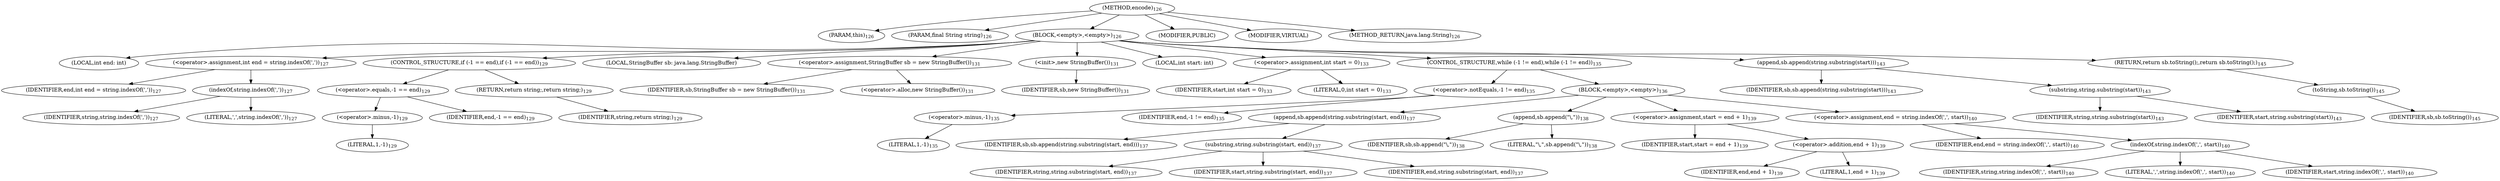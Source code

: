 digraph "encode" {  
"244" [label = <(METHOD,encode)<SUB>126</SUB>> ]
"245" [label = <(PARAM,this)<SUB>126</SUB>> ]
"246" [label = <(PARAM,final String string)<SUB>126</SUB>> ]
"247" [label = <(BLOCK,&lt;empty&gt;,&lt;empty&gt;)<SUB>126</SUB>> ]
"248" [label = <(LOCAL,int end: int)> ]
"249" [label = <(&lt;operator&gt;.assignment,int end = string.indexOf(','))<SUB>127</SUB>> ]
"250" [label = <(IDENTIFIER,end,int end = string.indexOf(','))<SUB>127</SUB>> ]
"251" [label = <(indexOf,string.indexOf(','))<SUB>127</SUB>> ]
"252" [label = <(IDENTIFIER,string,string.indexOf(','))<SUB>127</SUB>> ]
"253" [label = <(LITERAL,',',string.indexOf(','))<SUB>127</SUB>> ]
"254" [label = <(CONTROL_STRUCTURE,if (-1 == end),if (-1 == end))<SUB>129</SUB>> ]
"255" [label = <(&lt;operator&gt;.equals,-1 == end)<SUB>129</SUB>> ]
"256" [label = <(&lt;operator&gt;.minus,-1)<SUB>129</SUB>> ]
"257" [label = <(LITERAL,1,-1)<SUB>129</SUB>> ]
"258" [label = <(IDENTIFIER,end,-1 == end)<SUB>129</SUB>> ]
"259" [label = <(RETURN,return string;,return string;)<SUB>129</SUB>> ]
"260" [label = <(IDENTIFIER,string,return string;)<SUB>129</SUB>> ]
"32" [label = <(LOCAL,StringBuffer sb: java.lang.StringBuffer)> ]
"261" [label = <(&lt;operator&gt;.assignment,StringBuffer sb = new StringBuffer())<SUB>131</SUB>> ]
"262" [label = <(IDENTIFIER,sb,StringBuffer sb = new StringBuffer())<SUB>131</SUB>> ]
"263" [label = <(&lt;operator&gt;.alloc,new StringBuffer())<SUB>131</SUB>> ]
"264" [label = <(&lt;init&gt;,new StringBuffer())<SUB>131</SUB>> ]
"31" [label = <(IDENTIFIER,sb,new StringBuffer())<SUB>131</SUB>> ]
"265" [label = <(LOCAL,int start: int)> ]
"266" [label = <(&lt;operator&gt;.assignment,int start = 0)<SUB>133</SUB>> ]
"267" [label = <(IDENTIFIER,start,int start = 0)<SUB>133</SUB>> ]
"268" [label = <(LITERAL,0,int start = 0)<SUB>133</SUB>> ]
"269" [label = <(CONTROL_STRUCTURE,while (-1 != end),while (-1 != end))<SUB>135</SUB>> ]
"270" [label = <(&lt;operator&gt;.notEquals,-1 != end)<SUB>135</SUB>> ]
"271" [label = <(&lt;operator&gt;.minus,-1)<SUB>135</SUB>> ]
"272" [label = <(LITERAL,1,-1)<SUB>135</SUB>> ]
"273" [label = <(IDENTIFIER,end,-1 != end)<SUB>135</SUB>> ]
"274" [label = <(BLOCK,&lt;empty&gt;,&lt;empty&gt;)<SUB>136</SUB>> ]
"275" [label = <(append,sb.append(string.substring(start, end)))<SUB>137</SUB>> ]
"276" [label = <(IDENTIFIER,sb,sb.append(string.substring(start, end)))<SUB>137</SUB>> ]
"277" [label = <(substring,string.substring(start, end))<SUB>137</SUB>> ]
"278" [label = <(IDENTIFIER,string,string.substring(start, end))<SUB>137</SUB>> ]
"279" [label = <(IDENTIFIER,start,string.substring(start, end))<SUB>137</SUB>> ]
"280" [label = <(IDENTIFIER,end,string.substring(start, end))<SUB>137</SUB>> ]
"281" [label = <(append,sb.append(&quot;\\,&quot;))<SUB>138</SUB>> ]
"282" [label = <(IDENTIFIER,sb,sb.append(&quot;\\,&quot;))<SUB>138</SUB>> ]
"283" [label = <(LITERAL,&quot;\\,&quot;,sb.append(&quot;\\,&quot;))<SUB>138</SUB>> ]
"284" [label = <(&lt;operator&gt;.assignment,start = end + 1)<SUB>139</SUB>> ]
"285" [label = <(IDENTIFIER,start,start = end + 1)<SUB>139</SUB>> ]
"286" [label = <(&lt;operator&gt;.addition,end + 1)<SUB>139</SUB>> ]
"287" [label = <(IDENTIFIER,end,end + 1)<SUB>139</SUB>> ]
"288" [label = <(LITERAL,1,end + 1)<SUB>139</SUB>> ]
"289" [label = <(&lt;operator&gt;.assignment,end = string.indexOf(',', start))<SUB>140</SUB>> ]
"290" [label = <(IDENTIFIER,end,end = string.indexOf(',', start))<SUB>140</SUB>> ]
"291" [label = <(indexOf,string.indexOf(',', start))<SUB>140</SUB>> ]
"292" [label = <(IDENTIFIER,string,string.indexOf(',', start))<SUB>140</SUB>> ]
"293" [label = <(LITERAL,',',string.indexOf(',', start))<SUB>140</SUB>> ]
"294" [label = <(IDENTIFIER,start,string.indexOf(',', start))<SUB>140</SUB>> ]
"295" [label = <(append,sb.append(string.substring(start)))<SUB>143</SUB>> ]
"296" [label = <(IDENTIFIER,sb,sb.append(string.substring(start)))<SUB>143</SUB>> ]
"297" [label = <(substring,string.substring(start))<SUB>143</SUB>> ]
"298" [label = <(IDENTIFIER,string,string.substring(start))<SUB>143</SUB>> ]
"299" [label = <(IDENTIFIER,start,string.substring(start))<SUB>143</SUB>> ]
"300" [label = <(RETURN,return sb.toString();,return sb.toString();)<SUB>145</SUB>> ]
"301" [label = <(toString,sb.toString())<SUB>145</SUB>> ]
"302" [label = <(IDENTIFIER,sb,sb.toString())<SUB>145</SUB>> ]
"303" [label = <(MODIFIER,PUBLIC)> ]
"304" [label = <(MODIFIER,VIRTUAL)> ]
"305" [label = <(METHOD_RETURN,java.lang.String)<SUB>126</SUB>> ]
  "244" -> "245" 
  "244" -> "246" 
  "244" -> "247" 
  "244" -> "303" 
  "244" -> "304" 
  "244" -> "305" 
  "247" -> "248" 
  "247" -> "249" 
  "247" -> "254" 
  "247" -> "32" 
  "247" -> "261" 
  "247" -> "264" 
  "247" -> "265" 
  "247" -> "266" 
  "247" -> "269" 
  "247" -> "295" 
  "247" -> "300" 
  "249" -> "250" 
  "249" -> "251" 
  "251" -> "252" 
  "251" -> "253" 
  "254" -> "255" 
  "254" -> "259" 
  "255" -> "256" 
  "255" -> "258" 
  "256" -> "257" 
  "259" -> "260" 
  "261" -> "262" 
  "261" -> "263" 
  "264" -> "31" 
  "266" -> "267" 
  "266" -> "268" 
  "269" -> "270" 
  "269" -> "274" 
  "270" -> "271" 
  "270" -> "273" 
  "271" -> "272" 
  "274" -> "275" 
  "274" -> "281" 
  "274" -> "284" 
  "274" -> "289" 
  "275" -> "276" 
  "275" -> "277" 
  "277" -> "278" 
  "277" -> "279" 
  "277" -> "280" 
  "281" -> "282" 
  "281" -> "283" 
  "284" -> "285" 
  "284" -> "286" 
  "286" -> "287" 
  "286" -> "288" 
  "289" -> "290" 
  "289" -> "291" 
  "291" -> "292" 
  "291" -> "293" 
  "291" -> "294" 
  "295" -> "296" 
  "295" -> "297" 
  "297" -> "298" 
  "297" -> "299" 
  "300" -> "301" 
  "301" -> "302" 
}
